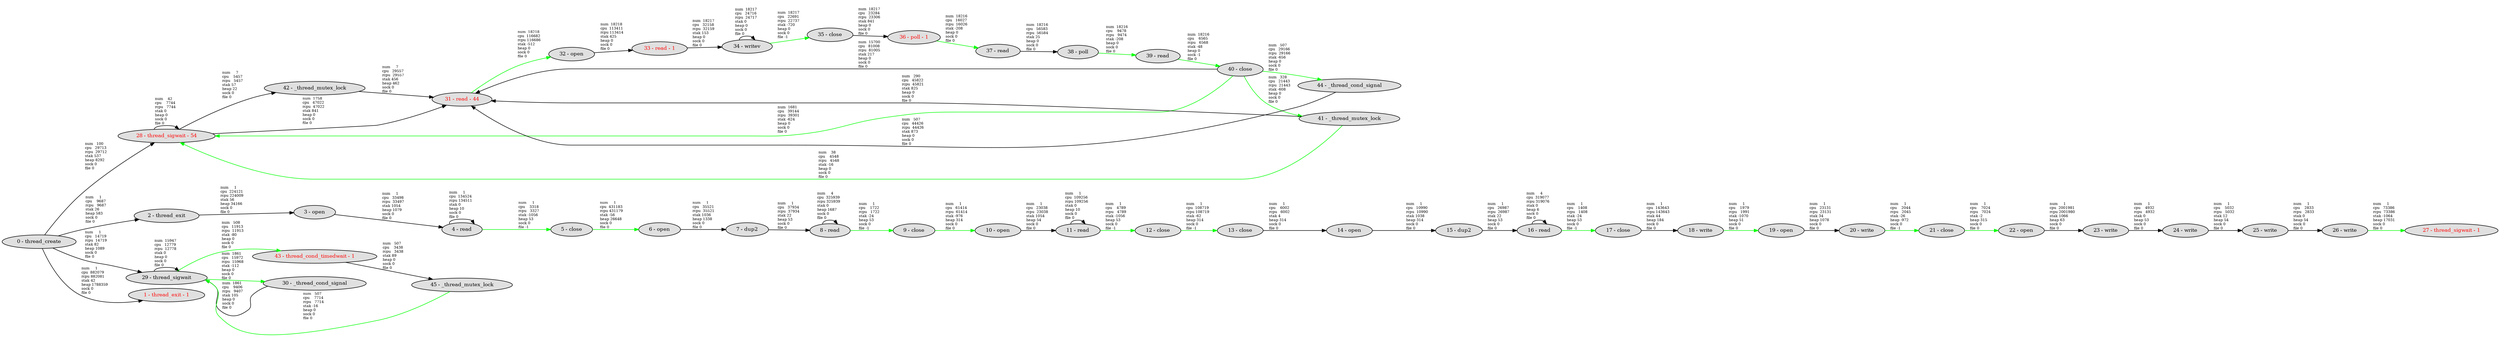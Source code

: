 // blocking graph dump - create graph with dot -Tgif -oOUTFILE INFILE
digraph foo {
  ratio=compress
  margin="0,0"
  nodesep=0.1
  ranksep=0.001
  rankdir=LR
  ordering=out
  node [shape=ellipse style=filled fillcolor="#e0e0e0" color=black]
  node [label="\N" fontsize=10 height=.1 width=.1]
  edge [fontsize=7 arrowsize=.8]
  
  // NODES
    0     [ label="\N - thread_create" ]
    1     [ label="\N - thread_exit - 1" fontcolor="red" ]
    2     [ label="\N - thread_exit" ]
    3     [ label="\N - open" ]
    4     [ label="\N - read" ]
    5     [ label="\N - close" ]
    6     [ label="\N - open" ]
    7     [ label="\N - dup2" ]
    8     [ label="\N - read" ]
    9     [ label="\N - close" ]
   10     [ label="\N - open" ]
   11     [ label="\N - read" ]
   12     [ label="\N - close" ]
   13     [ label="\N - close" ]
   14     [ label="\N - open" ]
   15     [ label="\N - dup2" ]
   16     [ label="\N - read" ]
   17     [ label="\N - close" ]
   18     [ label="\N - write" ]
   19     [ label="\N - open" ]
   20     [ label="\N - write" ]
   21     [ label="\N - close" ]
   22     [ label="\N - open" ]
   23     [ label="\N - write" ]
   24     [ label="\N - write" ]
   25     [ label="\N - write" ]
   26     [ label="\N - write" ]
   27     [ label="\N - thread_sigwait - 1" fontcolor="red" ]
   28     [ label="\N - thread_sigwait - 54" fontcolor="red" ]
   29     [ label="\N - thread_sigwait" ]
   30     [ label="\N - _thread_cond_signal" ]
   31     [ label="\N - read - 44" fontcolor="red" ]
   32     [ label="\N - open" ]
   33     [ label="\N - read - 1" fontcolor="red" ]
   34     [ label="\N - writev" ]
   35     [ label="\N - close" ]
   36     [ label="\N - poll - 1" fontcolor="red" ]
   37     [ label="\N - read" ]
   38     [ label="\N - poll" ]
   39     [ label="\N - read" ]
   40     [ label="\N - close" ]
   41     [ label="\N - _thread_mutex_lock" ]
   42     [ label="\N - _thread_mutex_lock" ]
   43     [ label="\N - thread_cond_timedwait - 1" fontcolor="red" ]
   44     [ label="\N - _thread_cond_signal" ]
   45     [ label="\N - _thread_mutex_lock" ]
  
  // EDGES
    0 ->  28     [ label = " num   100  \l cpu   29713   \l rcpu  29712   \l stak 537     \l heap 8292     \l sock 0     \l file 0     \l"  ]
    0 ->   2     [ label = " num     1  \l cpu    9687   \l rcpu   9687   \l stak 26     \l heap 583     \l sock 0     \l file 0     \l"  ]
    0 ->  29     [ label = " num     1  \l cpu   14719   \l rcpu  14719   \l stak 82     \l heap 1089     \l sock 0     \l file 0     \l"  ]
    0 ->   1     [ label = " num     1  \l cpu  882079   \l rcpu 882081   \l stak 42     \l heap 1788359     \l sock 0     \l file 0     \l"  ]
    2 ->   3     [ label = " num     1  \l cpu  224121   \l rcpu 224009   \l stak 56     \l heap 34166     \l sock 0     \l file 0     \l"  ]
    3 ->   4     [ label = " num     1  \l cpu   33498   \l rcpu  33497   \l stak 1054     \l heap 1079     \l sock 0     \l file 0     \l"  ]
    4 ->   4     [ label = " num     1  \l cpu  134524   \l rcpu 134511   \l stak 0     \l heap 10     \l sock 0     \l file 0     \l"  ]
    4 ->   5     [ label = " num     1  \l cpu    3318   \l rcpu   3327   \l stak -1056     \l heap 53     \l sock 0     \l file -1     \l"  color=green ]
    5 ->   6     [ label = " num     1  \l cpu  431183   \l rcpu 431179   \l stak -56     \l heap 26648     \l sock 0     \l file 0     \l"  color=green ]
    6 ->   7     [ label = " num     1  \l cpu   35521   \l rcpu  35521   \l stak 1036     \l heap 1338     \l sock 0     \l file 0     \l"  ]
    7 ->   8     [ label = " num     1  \l cpu   37934   \l rcpu  37934   \l stak 22     \l heap 53     \l sock 0     \l file 0     \l"  ]
    8 ->   9     [ label = " num     1  \l cpu    1722   \l rcpu   1722   \l stak -24     \l heap 53     \l sock 0     \l file -1     \l"  color=green ]
    8 ->   8     [ label = " num     4  \l cpu  325939   \l rcpu 325939   \l stak 0     \l heap 1687     \l sock 0     \l file 0     \l"  ]
    9 ->  10     [ label = " num     1  \l cpu   61414   \l rcpu  61414   \l stak -976     \l heap 314     \l sock 0     \l file 0     \l"  color=green ]
   10 ->  11     [ label = " num     1  \l cpu   23038   \l rcpu  23038   \l stak 1054     \l heap 54     \l sock 0     \l file 0     \l"  ]
   11 ->  11     [ label = " num     1  \l cpu  109256   \l rcpu 109256   \l stak 0     \l heap 10     \l sock 0     \l file 0     \l"  ]
   11 ->  12     [ label = " num     1  \l cpu    4789   \l rcpu   4789   \l stak -1056     \l heap 53     \l sock 0     \l file -1     \l"  color=green ]
   12 ->  13     [ label = " num     1  \l cpu  108719   \l rcpu 108719   \l stak -62     \l heap 314     \l sock 0     \l file -1     \l"  color=green ]
   13 ->  14     [ label = " num     1  \l cpu    6002   \l rcpu   6002   \l stak 4     \l heap 314     \l sock 0     \l file 0     \l"  ]
   14 ->  15     [ label = " num     1  \l cpu   10990   \l rcpu  10990   \l stak 1038     \l heap 314     \l sock 0     \l file 0     \l"  ]
   15 ->  16     [ label = " num     1  \l cpu   26987   \l rcpu  26987   \l stak 22     \l heap 53     \l sock 0     \l file 0     \l"  ]
   16 ->  16     [ label = " num     4  \l cpu  319077   \l rcpu 319076   \l stak 0     \l heap 6     \l sock 0     \l file 0     \l"  ]
   16 ->  17     [ label = " num     1  \l cpu    1408   \l rcpu   1408   \l stak -24     \l heap 53     \l sock 0     \l file -1     \l"  color=green ]
   17 ->  18     [ label = " num     1  \l cpu  143643   \l rcpu 143643   \l stak 44     \l heap 184     \l sock 0     \l file 0     \l"  ]
   18 ->  19     [ label = " num     1  \l cpu    1979   \l rcpu   1991   \l stak -1070     \l heap 51     \l sock 0     \l file 0     \l"  color=green ]
   19 ->  20     [ label = " num     1  \l cpu   23131   \l rcpu  23131   \l stak 34     \l heap 1078     \l sock 0     \l file 0     \l"  ]
   20 ->  21     [ label = " num     1  \l cpu    2044   \l rcpu   2045   \l stak -26     \l heap -972     \l sock 0     \l file -1     \l"  color=green ]
   21 ->  22     [ label = " num     1  \l cpu    7024   \l rcpu   7024   \l stak -2     \l heap 315     \l sock 0     \l file 0     \l"  color=green ]
   22 ->  23     [ label = " num     1  \l cpu  2001981   \l rcpu 2001980   \l stak 1066     \l heap 63     \l sock 0     \l file 0     \l"  ]
   23 ->  24     [ label = " num     1  \l cpu    4932   \l rcpu   4932   \l stak 0     \l heap 53     \l sock 0     \l file 0     \l"  ]
   24 ->  25     [ label = " num     1  \l cpu    5032   \l rcpu   5032   \l stak 12     \l heap 54     \l sock 0     \l file 0     \l"  ]
   25 ->  26     [ label = " num     1  \l cpu    2833   \l rcpu   2833   \l stak 0     \l heap 54     \l sock 0     \l file 0     \l"  ]
   26 ->  27     [ label = " num     1  \l cpu   73386   \l rcpu  73386   \l stak -1064     \l heap 17031     \l sock 0     \l file 0     \l"  color=green ]
   28 ->  42     [ label = " num     7  \l cpu    5457   \l rcpu   5457   \l stak 57     \l heap 22     \l sock 0     \l file 0     \l"  ]
   28 ->  28     [ label = " num    42  \l cpu    7744   \l rcpu   7744   \l stak 0     \l heap 0     \l sock 0     \l file 0     \l"  ]
   28 ->  31     [ label = " num  1758  \l cpu   47022   \l rcpu  47022   \l stak 841     \l heap 0     \l sock 0     \l file 0     \l"  ]
   29 ->  29     [ label = " num  15947  \l cpu   12779   \l rcpu  12778   \l stak 0     \l heap 0     \l sock 0     \l file 0     \l"  ]
   29 ->  43     [ label = " num   508  \l cpu   11913   \l rcpu  11913   \l stak -80     \l heap 0     \l sock 0     \l file 0     \l"  color=green ]
   29 ->  30     [ label = " num  1861  \l cpu   15972   \l rcpu  15968   \l stak -112     \l heap 0     \l sock 0     \l file 0     \l"  color=green ]
   30 ->  29     [ label = " num  1861  \l cpu    9406   \l rcpu   9407   \l stak 105     \l heap 0     \l sock 0     \l file 0     \l"  ]
   31 ->  32     [ label = " num  18218  \l cpu  116682   \l rcpu 116686   \l stak -512     \l heap 0     \l sock 0     \l file 0     \l"  color=green ]
   32 ->  33     [ label = " num  18218  \l cpu  113411   \l rcpu 113414   \l stak 425     \l heap 0     \l sock 0     \l file 0     \l"  ]
   33 ->  34     [ label = " num  18217  \l cpu   32158   \l rcpu  32159   \l stak 153     \l heap 0     \l sock 0     \l file 0     \l"  ]
   34 ->  35     [ label = " num  18217  \l cpu   22691   \l rcpu  22737   \l stak -720     \l heap 0     \l sock 0     \l file -1     \l"  color=green ]
   34 ->  34     [ label = " num  18217  \l cpu   24716   \l rcpu  24717   \l stak 0     \l heap 0     \l sock 0     \l file 0     \l"  ]
   35 ->  36     [ label = " num  18217  \l cpu   23284   \l rcpu  23306   \l stak 841     \l heap 0     \l sock 0     \l file 0     \l"  ]
   36 ->  37     [ label = " num  18216  \l cpu   16027   \l rcpu  16026   \l stak -208     \l heap 0     \l sock 0     \l file 0     \l"  color=green ]
   37 ->  38     [ label = " num  18216  \l cpu   56583   \l rcpu  56584   \l stak 25     \l heap 0     \l sock 0     \l file 0     \l"  ]
   38 ->  39     [ label = " num  18216  \l cpu    9478   \l rcpu   9474   \l stak -208     \l heap 0     \l sock 0     \l file 0     \l"  color=green ]
   39 ->  40     [ label = " num  18216  \l cpu    6565   \l rcpu   6568   \l stak -48     \l heap 0     \l sock -1     \l file 0     \l"  color=green ]
   40 ->  28     [ label = " num  1681  \l cpu   39144   \l rcpu  39301   \l stak -624     \l heap 0     \l sock 0     \l file 0     \l"  color=green ]
   40 ->  44     [ label = " num   507  \l cpu   29166   \l rcpu  29166   \l stak -656     \l heap 0     \l sock 0     \l file 0     \l"  color=green ]
   40 ->  31     [ label = " num  15700  \l cpu   81008   \l rcpu  81005   \l stak 217     \l heap 0     \l sock 0     \l file 0     \l"  ]
   40 ->  41     [ label = " num   328  \l cpu   21443   \l rcpu  21443   \l stak -608     \l heap 0     \l sock 0     \l file 0     \l"  color=green ]
   41 ->  28     [ label = " num    38  \l cpu    4548   \l rcpu   4548   \l stak -16     \l heap 0     \l sock 0     \l file 0     \l"  color=green ]
   41 ->  31     [ label = " num   290  \l cpu   45822   \l rcpu  45821   \l stak 825     \l heap 0     \l sock 0     \l file 0     \l"  ]
   42 ->  31     [ label = " num     7  \l cpu   29557   \l rcpu  29557   \l stak 456     \l heap 462     \l sock 0     \l file 0     \l"  ]
   43 ->  45     [ label = " num   507  \l cpu    3438   \l rcpu   3438   \l stak 89     \l heap 0     \l sock 0     \l file 0     \l"  ]
   44 ->  31     [ label = " num   507  \l cpu   44426   \l rcpu  44426   \l stak 873     \l heap 0     \l sock 0     \l file 0     \l"  ]
   45 ->  29     [ label = " num   507  \l cpu    7714   \l rcpu   7714   \l stak -16     \l heap 0     \l sock 0     \l file 0     \l"  color=green ]
}
